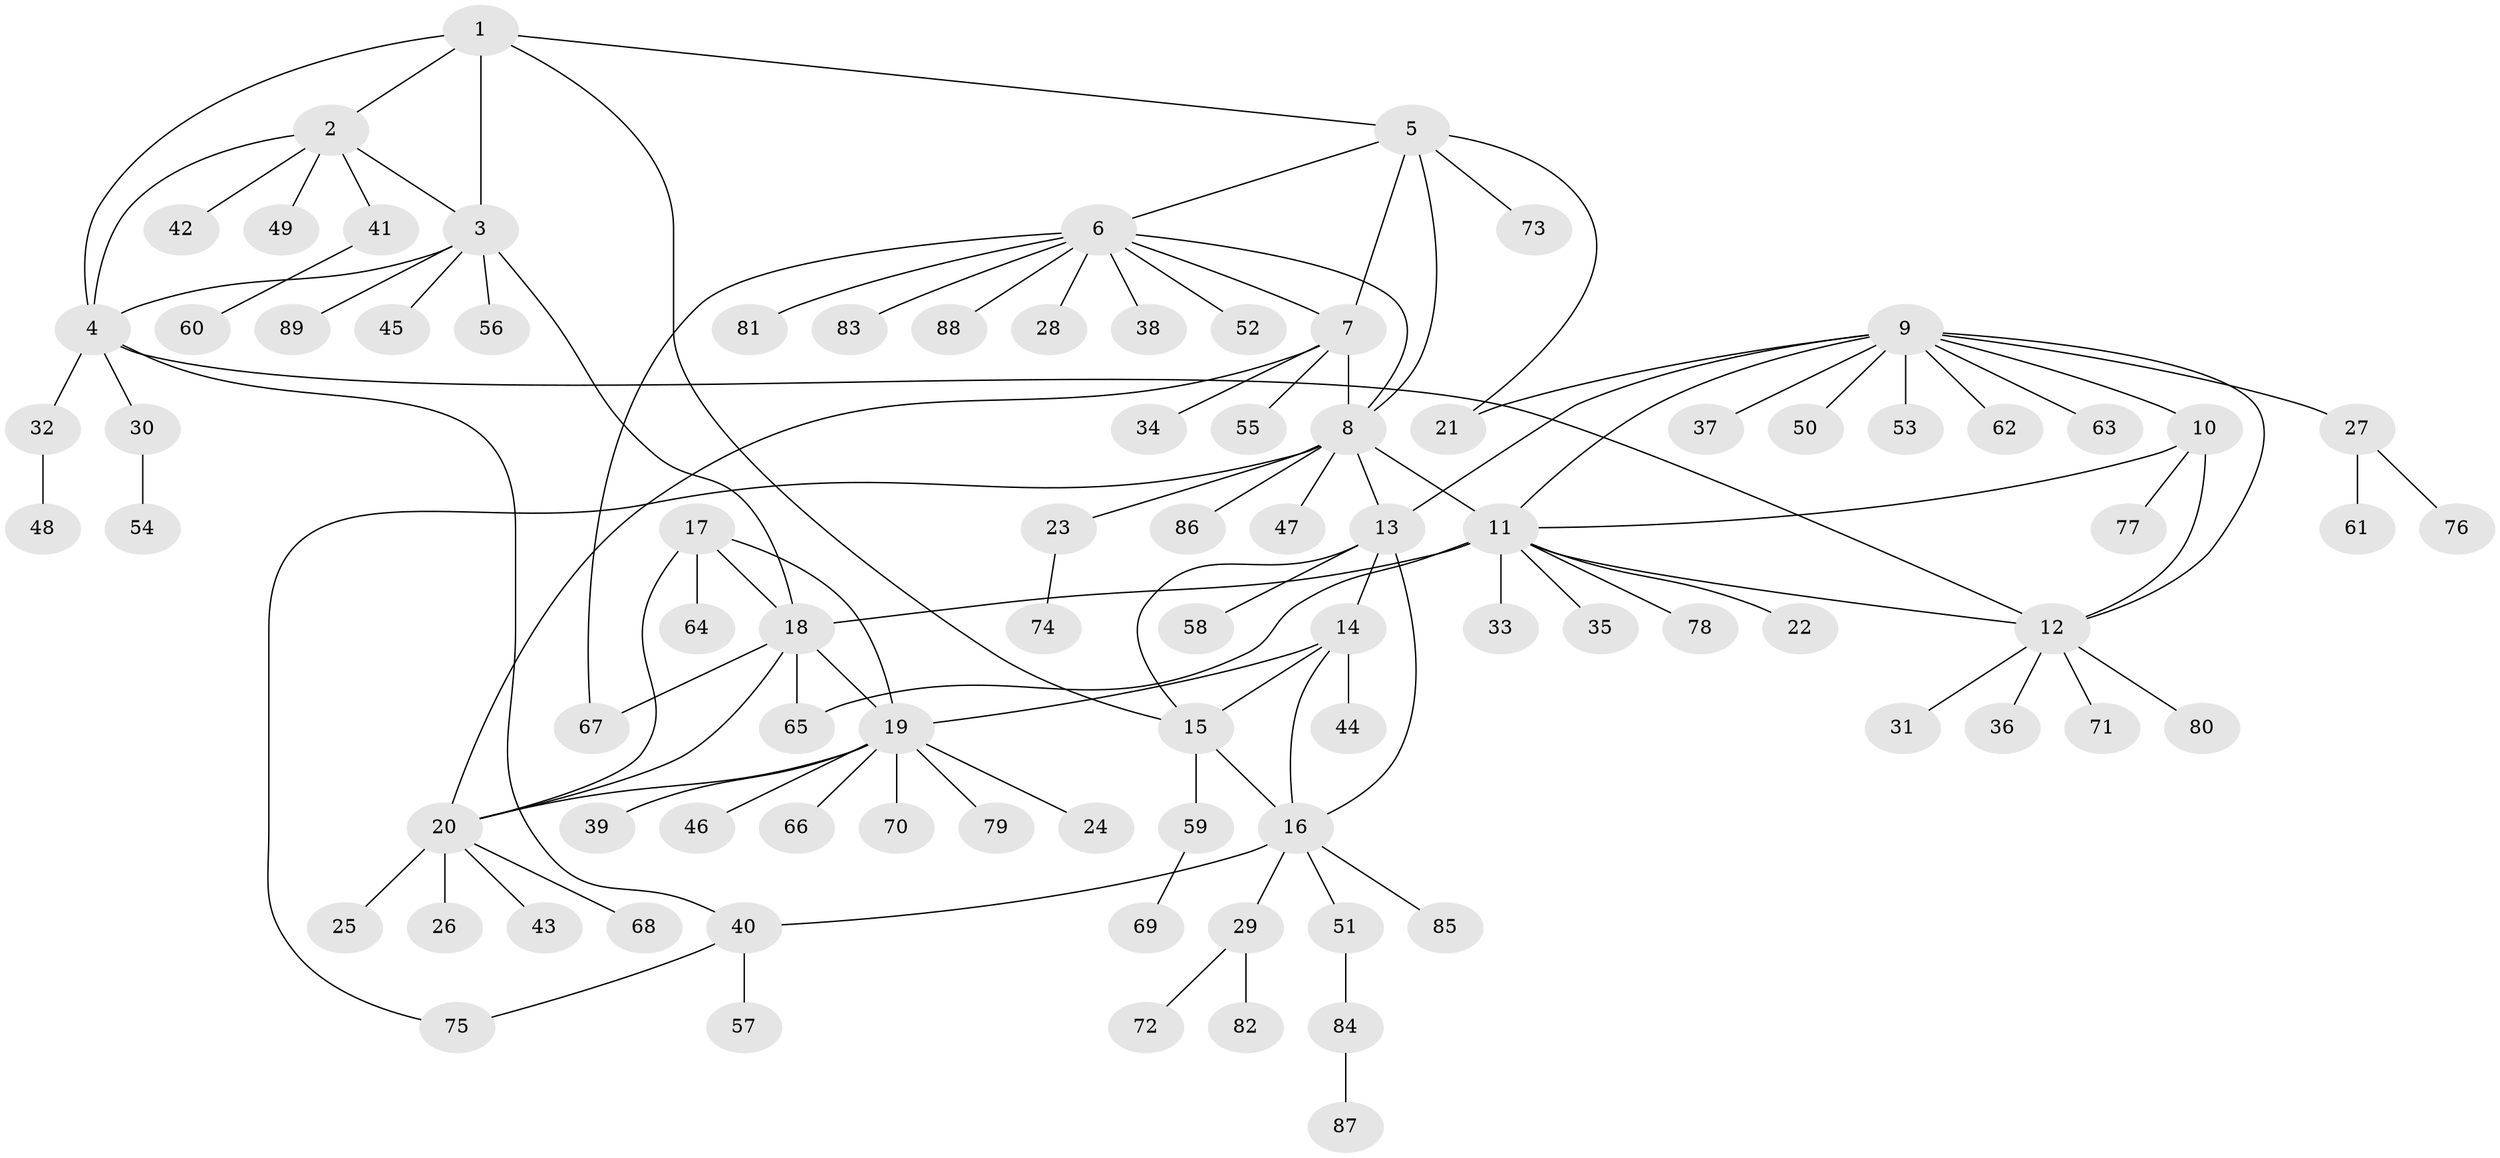 // Generated by graph-tools (version 1.1) at 2025/50/03/09/25 03:50:35]
// undirected, 89 vertices, 114 edges
graph export_dot {
graph [start="1"]
  node [color=gray90,style=filled];
  1;
  2;
  3;
  4;
  5;
  6;
  7;
  8;
  9;
  10;
  11;
  12;
  13;
  14;
  15;
  16;
  17;
  18;
  19;
  20;
  21;
  22;
  23;
  24;
  25;
  26;
  27;
  28;
  29;
  30;
  31;
  32;
  33;
  34;
  35;
  36;
  37;
  38;
  39;
  40;
  41;
  42;
  43;
  44;
  45;
  46;
  47;
  48;
  49;
  50;
  51;
  52;
  53;
  54;
  55;
  56;
  57;
  58;
  59;
  60;
  61;
  62;
  63;
  64;
  65;
  66;
  67;
  68;
  69;
  70;
  71;
  72;
  73;
  74;
  75;
  76;
  77;
  78;
  79;
  80;
  81;
  82;
  83;
  84;
  85;
  86;
  87;
  88;
  89;
  1 -- 2;
  1 -- 3;
  1 -- 4;
  1 -- 5;
  1 -- 15;
  2 -- 3;
  2 -- 4;
  2 -- 41;
  2 -- 42;
  2 -- 49;
  3 -- 4;
  3 -- 18;
  3 -- 45;
  3 -- 56;
  3 -- 89;
  4 -- 12;
  4 -- 30;
  4 -- 32;
  4 -- 40;
  5 -- 6;
  5 -- 7;
  5 -- 8;
  5 -- 21;
  5 -- 73;
  6 -- 7;
  6 -- 8;
  6 -- 28;
  6 -- 38;
  6 -- 52;
  6 -- 67;
  6 -- 81;
  6 -- 83;
  6 -- 88;
  7 -- 8;
  7 -- 20;
  7 -- 34;
  7 -- 55;
  8 -- 11;
  8 -- 13;
  8 -- 23;
  8 -- 47;
  8 -- 75;
  8 -- 86;
  9 -- 10;
  9 -- 11;
  9 -- 12;
  9 -- 13;
  9 -- 21;
  9 -- 27;
  9 -- 37;
  9 -- 50;
  9 -- 53;
  9 -- 62;
  9 -- 63;
  10 -- 11;
  10 -- 12;
  10 -- 77;
  11 -- 12;
  11 -- 18;
  11 -- 22;
  11 -- 33;
  11 -- 35;
  11 -- 65;
  11 -- 78;
  12 -- 31;
  12 -- 36;
  12 -- 71;
  12 -- 80;
  13 -- 14;
  13 -- 15;
  13 -- 16;
  13 -- 58;
  14 -- 15;
  14 -- 16;
  14 -- 19;
  14 -- 44;
  15 -- 16;
  15 -- 59;
  16 -- 29;
  16 -- 40;
  16 -- 51;
  16 -- 85;
  17 -- 18;
  17 -- 19;
  17 -- 20;
  17 -- 64;
  18 -- 19;
  18 -- 20;
  18 -- 65;
  18 -- 67;
  19 -- 20;
  19 -- 24;
  19 -- 39;
  19 -- 46;
  19 -- 66;
  19 -- 70;
  19 -- 79;
  20 -- 25;
  20 -- 26;
  20 -- 43;
  20 -- 68;
  23 -- 74;
  27 -- 61;
  27 -- 76;
  29 -- 72;
  29 -- 82;
  30 -- 54;
  32 -- 48;
  40 -- 57;
  40 -- 75;
  41 -- 60;
  51 -- 84;
  59 -- 69;
  84 -- 87;
}
